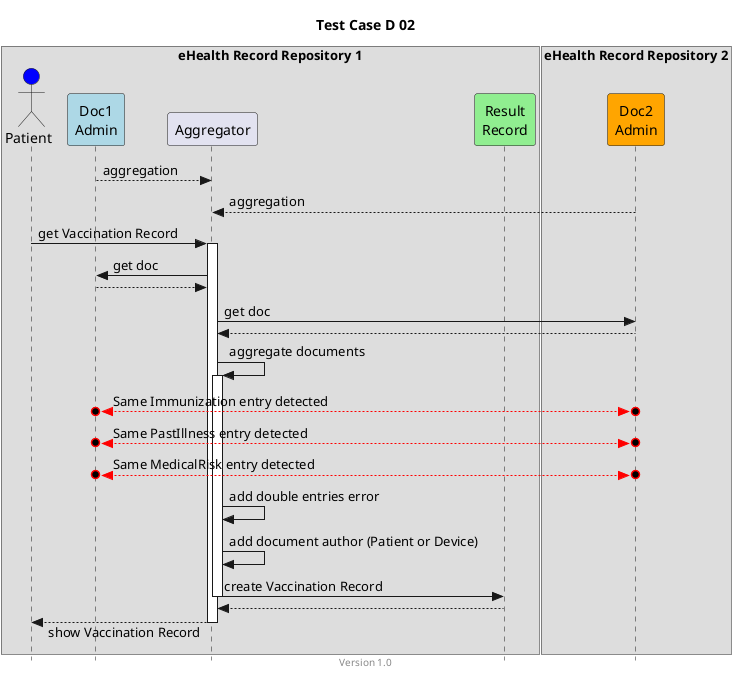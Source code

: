 @startuml
title Test Case D 02
footer Version 1.0
skinparam responseMessageBelowArrow true
skinparam style strictuml
scale max 800 width

box "eHealth Record Repository 1"
actor "Patient" as PAT #blue
participant "Doc1\nAdmin" as Doc1 #lightblue
participant Aggregator as AGG
participant "Result\nRecord" as RES #lightgreen
end box

box "eHealth Record Repository 2"
participant "Doc2\nAdmin" as Doc2 #orange
end box

Doc1 --> AGG: aggregation
Doc2 --> AGG: aggregation



PAT -> AGG: get Vaccination Record
activate AGG

AGG -> Doc1: get doc
AGG <-- Doc1

AGG -> Doc2: get doc
AGG <-- Doc2
 
AGG -> AGG: aggregate documents 
activate AGG

Doc1 o<-[#red]->o Doc2: Same Immunization entry detected
Doc1 o<-[#red]->o Doc2: Same PastIllness entry detected
Doc1 o<-[#red]->o Doc2: Same MedicalRisk entry detected

AGG -> AGG: add double entries error
AGG -> AGG: add document author (Patient or Device)
AGG -> RES: create Vaccination Record
deactivate AGG
AGG <-- RES

PAT <-- AGG: show Vaccination Record
deactivate AGG


@enduml
